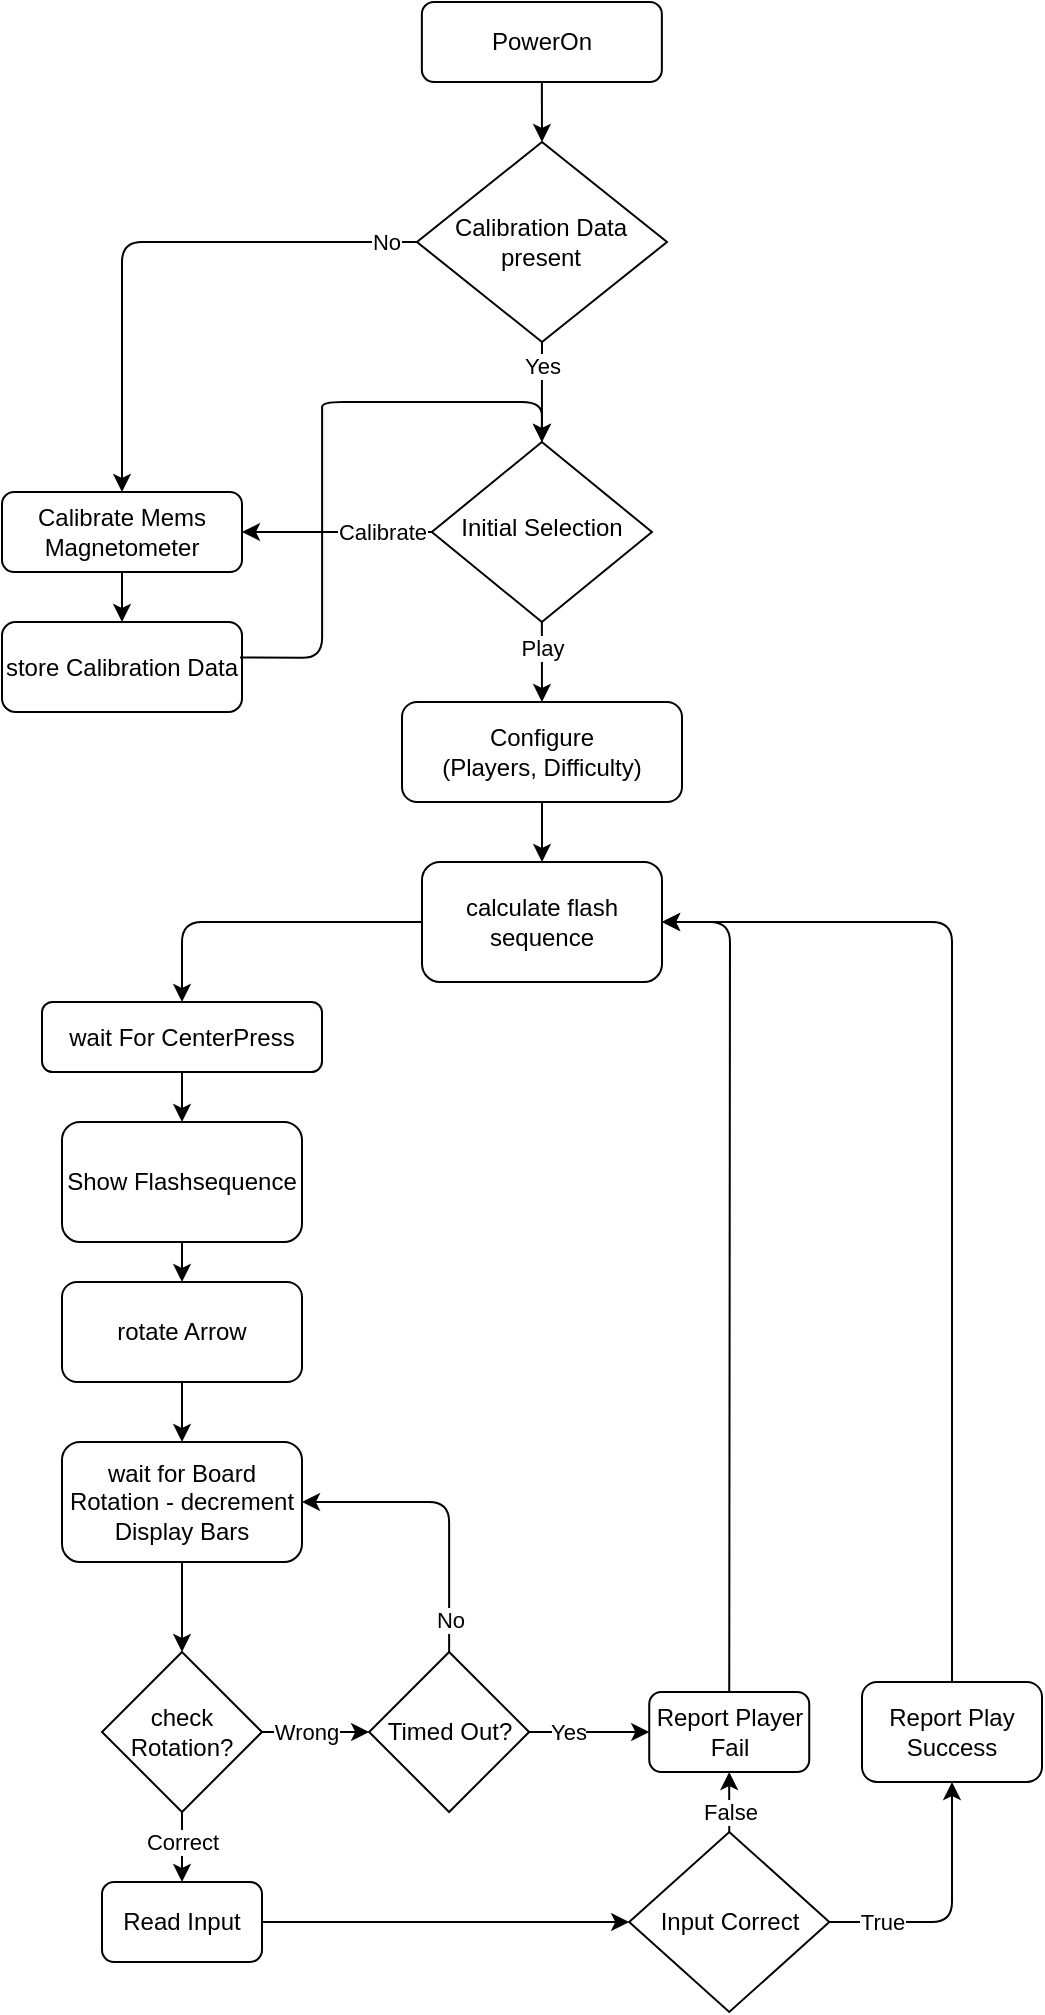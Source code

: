 <mxfile version="14.2.6" type="github">
  <diagram id="C5RBs43oDa-KdzZeNtuy" name="Page-1">
    <mxGraphModel dx="1646" dy="872" grid="1" gridSize="10" guides="1" tooltips="1" connect="1" arrows="1" fold="1" page="1" pageScale="1" pageWidth="827" pageHeight="1169" math="0" shadow="0">
      <root>
        <mxCell id="WIyWlLk6GJQsqaUBKTNV-0" />
        <mxCell id="WIyWlLk6GJQsqaUBKTNV-1" parent="WIyWlLk6GJQsqaUBKTNV-0" />
        <mxCell id="WIyWlLk6GJQsqaUBKTNV-3" value="PowerOn" style="rounded=1;whiteSpace=wrap;html=1;fontSize=12;glass=0;strokeWidth=1;shadow=0;" parent="WIyWlLk6GJQsqaUBKTNV-1" vertex="1">
          <mxGeometry x="379.93" y="80" width="120" height="40" as="geometry" />
        </mxCell>
        <mxCell id="BbhXEEFtvzZGR5gqHQGa-4" value="Calibrate" style="edgeStyle=orthogonalEdgeStyle;rounded=0;orthogonalLoop=1;jettySize=auto;html=1;exitX=0;exitY=0.5;exitDx=0;exitDy=0;entryX=1;entryY=0.5;entryDx=0;entryDy=0;" parent="WIyWlLk6GJQsqaUBKTNV-1" source="WIyWlLk6GJQsqaUBKTNV-6" target="WIyWlLk6GJQsqaUBKTNV-7" edge="1">
          <mxGeometry x="-0.475" relative="1" as="geometry">
            <Array as="points">
              <mxPoint x="290.06" y="345" />
            </Array>
            <mxPoint as="offset" />
          </mxGeometry>
        </mxCell>
        <mxCell id="WIyWlLk6GJQsqaUBKTNV-6" value="&lt;div&gt;Initial Selection&lt;/div&gt;" style="rhombus;whiteSpace=wrap;html=1;shadow=0;fontFamily=Helvetica;fontSize=12;align=center;strokeWidth=1;spacing=6;spacingTop=-4;" parent="WIyWlLk6GJQsqaUBKTNV-1" vertex="1">
          <mxGeometry x="384.91" y="300" width="110.06" height="90" as="geometry" />
        </mxCell>
        <mxCell id="WIyWlLk6GJQsqaUBKTNV-7" value="Calibrate Mems Magnetometer" style="rounded=1;whiteSpace=wrap;html=1;fontSize=12;glass=0;strokeWidth=1;shadow=0;" parent="WIyWlLk6GJQsqaUBKTNV-1" vertex="1">
          <mxGeometry x="170" y="325" width="120" height="40" as="geometry" />
        </mxCell>
        <mxCell id="nOwS5N5TdgPbAZJw5BMm-8" style="edgeStyle=orthogonalEdgeStyle;rounded=0;orthogonalLoop=1;jettySize=auto;html=1;exitX=0.5;exitY=1;exitDx=0;exitDy=0;entryX=0.5;entryY=0;entryDx=0;entryDy=0;" parent="WIyWlLk6GJQsqaUBKTNV-1" source="BbhXEEFtvzZGR5gqHQGa-10" target="OIZMKwMvLClt6lRkhCav-0" edge="1">
          <mxGeometry relative="1" as="geometry">
            <mxPoint x="440.06" y="530" as="targetPoint" />
          </mxGeometry>
        </mxCell>
        <mxCell id="BbhXEEFtvzZGR5gqHQGa-10" value="&lt;div&gt;Configure&lt;/div&gt;&lt;div&gt;(Players, Difficulty)&lt;/div&gt;" style="rounded=1;whiteSpace=wrap;html=1;" parent="WIyWlLk6GJQsqaUBKTNV-1" vertex="1">
          <mxGeometry x="370" y="430" width="140" height="50" as="geometry" />
        </mxCell>
        <mxCell id="BbhXEEFtvzZGR5gqHQGa-11" value="Play" style="endArrow=classic;html=1;exitX=0.5;exitY=1;exitDx=0;exitDy=0;" parent="WIyWlLk6GJQsqaUBKTNV-1" source="WIyWlLk6GJQsqaUBKTNV-6" target="BbhXEEFtvzZGR5gqHQGa-10" edge="1">
          <mxGeometry x="-0.333" width="50" height="50" relative="1" as="geometry">
            <mxPoint x="480" y="540" as="sourcePoint" />
            <mxPoint x="530" y="490" as="targetPoint" />
            <mxPoint as="offset" />
          </mxGeometry>
        </mxCell>
        <mxCell id="tKOiq6pVQDYrRC9kV3IF-2" style="edgeStyle=orthogonalEdgeStyle;rounded=0;orthogonalLoop=1;jettySize=auto;html=1;exitX=0.5;exitY=1;exitDx=0;exitDy=0;entryX=0.5;entryY=0;entryDx=0;entryDy=0;" parent="WIyWlLk6GJQsqaUBKTNV-1" source="nOwS5N5TdgPbAZJw5BMm-2" target="tKOiq6pVQDYrRC9kV3IF-0" edge="1">
          <mxGeometry relative="1" as="geometry" />
        </mxCell>
        <mxCell id="nOwS5N5TdgPbAZJw5BMm-2" value="wait For CenterPress" style="rounded=1;whiteSpace=wrap;html=1;" parent="WIyWlLk6GJQsqaUBKTNV-1" vertex="1">
          <mxGeometry x="190" y="580" width="140" height="35" as="geometry" />
        </mxCell>
        <mxCell id="nOwS5N5TdgPbAZJw5BMm-5" value="rotate Arrow" style="rounded=1;whiteSpace=wrap;html=1;" parent="WIyWlLk6GJQsqaUBKTNV-1" vertex="1">
          <mxGeometry x="200" y="720" width="120" height="50" as="geometry" />
        </mxCell>
        <mxCell id="nOwS5N5TdgPbAZJw5BMm-12" value="check Rotation?" style="rhombus;whiteSpace=wrap;html=1;" parent="WIyWlLk6GJQsqaUBKTNV-1" vertex="1">
          <mxGeometry x="220" y="905" width="80" height="80" as="geometry" />
        </mxCell>
        <mxCell id="nOwS5N5TdgPbAZJw5BMm-13" value="wait for Board Rotation - decrement Display Bars" style="rounded=1;whiteSpace=wrap;html=1;" parent="WIyWlLk6GJQsqaUBKTNV-1" vertex="1">
          <mxGeometry x="200" y="800" width="120" height="60" as="geometry" />
        </mxCell>
        <mxCell id="nOwS5N5TdgPbAZJw5BMm-14" value="" style="endArrow=classic;html=1;exitX=0.5;exitY=1;exitDx=0;exitDy=0;" parent="WIyWlLk6GJQsqaUBKTNV-1" source="nOwS5N5TdgPbAZJw5BMm-5" target="nOwS5N5TdgPbAZJw5BMm-13" edge="1">
          <mxGeometry width="50" height="50" relative="1" as="geometry">
            <mxPoint x="123.56" y="750" as="sourcePoint" />
            <mxPoint x="173.56" y="700" as="targetPoint" />
          </mxGeometry>
        </mxCell>
        <mxCell id="nOwS5N5TdgPbAZJw5BMm-16" value="store Calibration Data" style="rounded=1;whiteSpace=wrap;html=1;" parent="WIyWlLk6GJQsqaUBKTNV-1" vertex="1">
          <mxGeometry x="170" y="390" width="120" height="45" as="geometry" />
        </mxCell>
        <mxCell id="nOwS5N5TdgPbAZJw5BMm-17" value="" style="endArrow=classic;html=1;exitX=0.5;exitY=1;exitDx=0;exitDy=0;" parent="WIyWlLk6GJQsqaUBKTNV-1" source="WIyWlLk6GJQsqaUBKTNV-7" target="nOwS5N5TdgPbAZJw5BMm-16" edge="1">
          <mxGeometry width="50" height="50" relative="1" as="geometry">
            <mxPoint x="480" y="570" as="sourcePoint" />
            <mxPoint x="530" y="520" as="targetPoint" />
          </mxGeometry>
        </mxCell>
        <mxCell id="nOwS5N5TdgPbAZJw5BMm-18" value="" style="endArrow=classic;html=1;exitX=0.5;exitY=1;exitDx=0;exitDy=0;entryX=0.5;entryY=0;entryDx=0;entryDy=0;" parent="WIyWlLk6GJQsqaUBKTNV-1" source="nOwS5N5TdgPbAZJw5BMm-13" target="nOwS5N5TdgPbAZJw5BMm-12" edge="1">
          <mxGeometry width="50" height="50" relative="1" as="geometry">
            <mxPoint x="123.56" y="750" as="sourcePoint" />
            <mxPoint x="173.56" y="700" as="targetPoint" />
          </mxGeometry>
        </mxCell>
        <mxCell id="nOwS5N5TdgPbAZJw5BMm-20" value="Timed Out?" style="rhombus;whiteSpace=wrap;html=1;direction=south;" parent="WIyWlLk6GJQsqaUBKTNV-1" vertex="1">
          <mxGeometry x="353.56" y="905" width="80" height="80" as="geometry" />
        </mxCell>
        <mxCell id="nOwS5N5TdgPbAZJw5BMm-27" value="&lt;div&gt;Report Play&lt;/div&gt;&lt;div&gt;Success&lt;br&gt;&lt;/div&gt;" style="rounded=1;whiteSpace=wrap;html=1;" parent="WIyWlLk6GJQsqaUBKTNV-1" vertex="1">
          <mxGeometry x="600" y="920" width="90" height="50" as="geometry" />
        </mxCell>
        <mxCell id="nOwS5N5TdgPbAZJw5BMm-28" value="Report Player Fail" style="rounded=1;whiteSpace=wrap;html=1;" parent="WIyWlLk6GJQsqaUBKTNV-1" vertex="1">
          <mxGeometry x="493.62" y="925" width="80" height="40" as="geometry" />
        </mxCell>
        <mxCell id="nOwS5N5TdgPbAZJw5BMm-37" value="Wrong" style="endArrow=classic;html=1;exitX=1;exitY=0.5;exitDx=0;exitDy=0;" parent="WIyWlLk6GJQsqaUBKTNV-1" source="nOwS5N5TdgPbAZJw5BMm-12" target="nOwS5N5TdgPbAZJw5BMm-20" edge="1">
          <mxGeometry x="-0.178" width="50" height="50" relative="1" as="geometry">
            <mxPoint x="333.56" y="890" as="sourcePoint" />
            <mxPoint x="383.56" y="840" as="targetPoint" />
            <mxPoint as="offset" />
          </mxGeometry>
        </mxCell>
        <mxCell id="nOwS5N5TdgPbAZJw5BMm-39" value="Yes" style="endArrow=classic;html=1;exitX=0.5;exitY=0;exitDx=0;exitDy=0;entryX=0;entryY=0.5;entryDx=0;entryDy=0;" parent="WIyWlLk6GJQsqaUBKTNV-1" source="nOwS5N5TdgPbAZJw5BMm-20" target="nOwS5N5TdgPbAZJw5BMm-28" edge="1">
          <mxGeometry x="-0.343" width="50" height="50" relative="1" as="geometry">
            <mxPoint x="333.56" y="890" as="sourcePoint" />
            <mxPoint x="383.56" y="840" as="targetPoint" />
            <mxPoint as="offset" />
          </mxGeometry>
        </mxCell>
        <mxCell id="nOwS5N5TdgPbAZJw5BMm-40" value="No" style="endArrow=classic;html=1;entryX=1;entryY=0.5;entryDx=0;entryDy=0;exitX=0;exitY=0.5;exitDx=0;exitDy=0;" parent="WIyWlLk6GJQsqaUBKTNV-1" source="nOwS5N5TdgPbAZJw5BMm-20" target="nOwS5N5TdgPbAZJw5BMm-13" edge="1">
          <mxGeometry x="-0.778" width="50" height="50" relative="1" as="geometry">
            <mxPoint x="333.56" y="765" as="sourcePoint" />
            <mxPoint x="383.56" y="715" as="targetPoint" />
            <Array as="points">
              <mxPoint x="393.56" y="830" />
            </Array>
            <mxPoint as="offset" />
          </mxGeometry>
        </mxCell>
        <mxCell id="nOwS5N5TdgPbAZJw5BMm-43" value="Correct" style="endArrow=classic;html=1;exitX=0.5;exitY=1;exitDx=0;exitDy=0;entryX=0.5;entryY=0;entryDx=0;entryDy=0;" parent="WIyWlLk6GJQsqaUBKTNV-1" source="nOwS5N5TdgPbAZJw5BMm-12" target="OIZMKwMvLClt6lRkhCav-13" edge="1">
          <mxGeometry x="-0.143" width="50" height="50" relative="1" as="geometry">
            <mxPoint x="166.56" y="905" as="sourcePoint" />
            <mxPoint x="278.06" y="1017" as="targetPoint" />
            <mxPoint as="offset" />
          </mxGeometry>
        </mxCell>
        <mxCell id="OIZMKwMvLClt6lRkhCav-0" value="calculate flash sequence" style="rounded=1;whiteSpace=wrap;html=1;" parent="WIyWlLk6GJQsqaUBKTNV-1" vertex="1">
          <mxGeometry x="380" y="510" width="120" height="60" as="geometry" />
        </mxCell>
        <mxCell id="OIZMKwMvLClt6lRkhCav-1" value="" style="endArrow=classic;html=1;exitX=0;exitY=0.5;exitDx=0;exitDy=0;entryX=0.5;entryY=0;entryDx=0;entryDy=0;" parent="WIyWlLk6GJQsqaUBKTNV-1" source="OIZMKwMvLClt6lRkhCav-0" target="nOwS5N5TdgPbAZJw5BMm-2" edge="1">
          <mxGeometry width="50" height="50" relative="1" as="geometry">
            <mxPoint x="380.06" y="870" as="sourcePoint" />
            <mxPoint x="240" y="540" as="targetPoint" />
            <Array as="points">
              <mxPoint x="260" y="540" />
            </Array>
          </mxGeometry>
        </mxCell>
        <mxCell id="OIZMKwMvLClt6lRkhCav-3" value="&lt;font style=&quot;font-size: 12px&quot;&gt;Calibration Data present&lt;/font&gt;" style="rhombus;html=1;spacing=2;whiteSpace=wrap;" parent="WIyWlLk6GJQsqaUBKTNV-1" vertex="1">
          <mxGeometry x="377.48" y="150" width="125.03" height="100" as="geometry" />
        </mxCell>
        <mxCell id="OIZMKwMvLClt6lRkhCav-4" value="" style="endArrow=classic;html=1;entryX=0.5;entryY=0;entryDx=0;entryDy=0;exitX=0.5;exitY=1;exitDx=0;exitDy=0;" parent="WIyWlLk6GJQsqaUBKTNV-1" source="WIyWlLk6GJQsqaUBKTNV-3" target="OIZMKwMvLClt6lRkhCav-3" edge="1">
          <mxGeometry width="50" height="50" relative="1" as="geometry">
            <mxPoint x="440.06" y="140" as="sourcePoint" />
            <mxPoint x="520.06" y="200" as="targetPoint" />
          </mxGeometry>
        </mxCell>
        <mxCell id="OIZMKwMvLClt6lRkhCav-5" value="Yes" style="endArrow=classic;html=1;exitX=0.5;exitY=1;exitDx=0;exitDy=0;" parent="WIyWlLk6GJQsqaUBKTNV-1" source="OIZMKwMvLClt6lRkhCav-3" target="WIyWlLk6GJQsqaUBKTNV-6" edge="1">
          <mxGeometry x="-0.5" width="50" height="50" relative="1" as="geometry">
            <mxPoint x="470.06" y="250" as="sourcePoint" />
            <mxPoint x="520.06" y="200" as="targetPoint" />
            <mxPoint as="offset" />
          </mxGeometry>
        </mxCell>
        <mxCell id="OIZMKwMvLClt6lRkhCav-7" value="" style="endArrow=classic;html=1;entryX=0.5;entryY=0;entryDx=0;entryDy=0;exitX=0;exitY=0.5;exitDx=0;exitDy=0;" parent="WIyWlLk6GJQsqaUBKTNV-1" source="OIZMKwMvLClt6lRkhCav-3" target="WIyWlLk6GJQsqaUBKTNV-7" edge="1">
          <mxGeometry width="50" height="50" relative="1" as="geometry">
            <mxPoint x="400.06" y="250" as="sourcePoint" />
            <mxPoint x="450.06" y="200" as="targetPoint" />
            <Array as="points">
              <mxPoint x="230" y="200" />
            </Array>
          </mxGeometry>
        </mxCell>
        <mxCell id="OIZMKwMvLClt6lRkhCav-11" value="&lt;div&gt;No&lt;/div&gt;" style="edgeLabel;html=1;align=center;verticalAlign=middle;resizable=0;points=[];" parent="OIZMKwMvLClt6lRkhCav-7" vertex="1" connectable="0">
          <mxGeometry x="-0.879" y="-2" relative="1" as="geometry">
            <mxPoint x="0.97" y="2" as="offset" />
          </mxGeometry>
        </mxCell>
        <mxCell id="OIZMKwMvLClt6lRkhCav-9" value="" style="endArrow=classic;html=1;exitX=0.992;exitY=0.394;exitDx=0;exitDy=0;exitPerimeter=0;entryX=0.5;entryY=0;entryDx=0;entryDy=0;" parent="WIyWlLk6GJQsqaUBKTNV-1" source="nOwS5N5TdgPbAZJw5BMm-16" target="WIyWlLk6GJQsqaUBKTNV-6" edge="1">
          <mxGeometry width="50" height="50" relative="1" as="geometry">
            <mxPoint x="350.06" y="350" as="sourcePoint" />
            <mxPoint x="440.06" y="280" as="targetPoint" />
            <Array as="points">
              <mxPoint x="330.06" y="408" />
              <mxPoint x="330.06" y="290" />
              <mxPoint x="330.06" y="280" />
              <mxPoint x="440" y="280" />
            </Array>
          </mxGeometry>
        </mxCell>
        <mxCell id="OIZMKwMvLClt6lRkhCav-13" value="Read Input" style="rounded=1;whiteSpace=wrap;html=1;" parent="WIyWlLk6GJQsqaUBKTNV-1" vertex="1">
          <mxGeometry x="220" y="1020" width="80" height="40" as="geometry" />
        </mxCell>
        <mxCell id="OIZMKwMvLClt6lRkhCav-23" value="False" style="edgeStyle=orthogonalEdgeStyle;rounded=0;orthogonalLoop=1;jettySize=auto;html=1;exitX=0.5;exitY=0;exitDx=0;exitDy=0;" parent="WIyWlLk6GJQsqaUBKTNV-1" source="OIZMKwMvLClt6lRkhCav-17" target="nOwS5N5TdgPbAZJw5BMm-28" edge="1">
          <mxGeometry x="0.199" relative="1" as="geometry">
            <mxPoint as="offset" />
          </mxGeometry>
        </mxCell>
        <mxCell id="OIZMKwMvLClt6lRkhCav-17" value="Input Correct" style="rhombus;whiteSpace=wrap;html=1;" parent="WIyWlLk6GJQsqaUBKTNV-1" vertex="1">
          <mxGeometry x="483.59" y="995" width="100.06" height="90" as="geometry" />
        </mxCell>
        <mxCell id="OIZMKwMvLClt6lRkhCav-19" value="" style="endArrow=classic;html=1;exitX=1;exitY=0.5;exitDx=0;exitDy=0;entryX=0;entryY=0.5;entryDx=0;entryDy=0;" parent="WIyWlLk6GJQsqaUBKTNV-1" source="OIZMKwMvLClt6lRkhCav-13" target="OIZMKwMvLClt6lRkhCav-17" edge="1">
          <mxGeometry width="50" height="50" relative="1" as="geometry">
            <mxPoint x="390.06" y="1040" as="sourcePoint" />
            <mxPoint x="440.06" y="990" as="targetPoint" />
          </mxGeometry>
        </mxCell>
        <mxCell id="OIZMKwMvLClt6lRkhCav-25" value="" style="endArrow=classic;html=1;exitX=0.5;exitY=0;exitDx=0;exitDy=0;entryX=1;entryY=0.5;entryDx=0;entryDy=0;" parent="WIyWlLk6GJQsqaUBKTNV-1" source="nOwS5N5TdgPbAZJw5BMm-28" target="OIZMKwMvLClt6lRkhCav-0" edge="1">
          <mxGeometry width="50" height="50" relative="1" as="geometry">
            <mxPoint x="533.62" y="750" as="sourcePoint" />
            <mxPoint x="524" y="620" as="targetPoint" />
            <Array as="points">
              <mxPoint x="534" y="540" />
            </Array>
          </mxGeometry>
        </mxCell>
        <mxCell id="tKOiq6pVQDYrRC9kV3IF-3" style="edgeStyle=orthogonalEdgeStyle;rounded=0;orthogonalLoop=1;jettySize=auto;html=1;exitX=0.5;exitY=1;exitDx=0;exitDy=0;entryX=0.5;entryY=0;entryDx=0;entryDy=0;" parent="WIyWlLk6GJQsqaUBKTNV-1" source="tKOiq6pVQDYrRC9kV3IF-0" target="nOwS5N5TdgPbAZJw5BMm-5" edge="1">
          <mxGeometry relative="1" as="geometry" />
        </mxCell>
        <mxCell id="tKOiq6pVQDYrRC9kV3IF-0" value="Show Flashsequence" style="rounded=1;whiteSpace=wrap;html=1;" parent="WIyWlLk6GJQsqaUBKTNV-1" vertex="1">
          <mxGeometry x="200" y="640" width="120" height="60" as="geometry" />
        </mxCell>
        <mxCell id="VRJIx6MPrOvrtmKDiOfs-2" value="" style="endArrow=classic;html=1;exitX=0.5;exitY=0;exitDx=0;exitDy=0;entryX=1;entryY=0.5;entryDx=0;entryDy=0;" edge="1" parent="WIyWlLk6GJQsqaUBKTNV-1" source="nOwS5N5TdgPbAZJw5BMm-27" target="OIZMKwMvLClt6lRkhCav-0">
          <mxGeometry width="50" height="50" relative="1" as="geometry">
            <mxPoint x="390" y="700" as="sourcePoint" />
            <mxPoint x="440" y="650" as="targetPoint" />
            <Array as="points">
              <mxPoint x="645" y="540" />
            </Array>
          </mxGeometry>
        </mxCell>
        <mxCell id="VRJIx6MPrOvrtmKDiOfs-3" value="True" style="endArrow=classic;html=1;exitX=1;exitY=0.5;exitDx=0;exitDy=0;entryX=0.5;entryY=1;entryDx=0;entryDy=0;" edge="1" parent="WIyWlLk6GJQsqaUBKTNV-1" source="OIZMKwMvLClt6lRkhCav-17" target="nOwS5N5TdgPbAZJw5BMm-27">
          <mxGeometry x="-0.599" width="50" height="50" relative="1" as="geometry">
            <mxPoint x="390" y="700" as="sourcePoint" />
            <mxPoint x="440" y="650" as="targetPoint" />
            <Array as="points">
              <mxPoint x="645" y="1040" />
            </Array>
            <mxPoint as="offset" />
          </mxGeometry>
        </mxCell>
      </root>
    </mxGraphModel>
  </diagram>
</mxfile>

